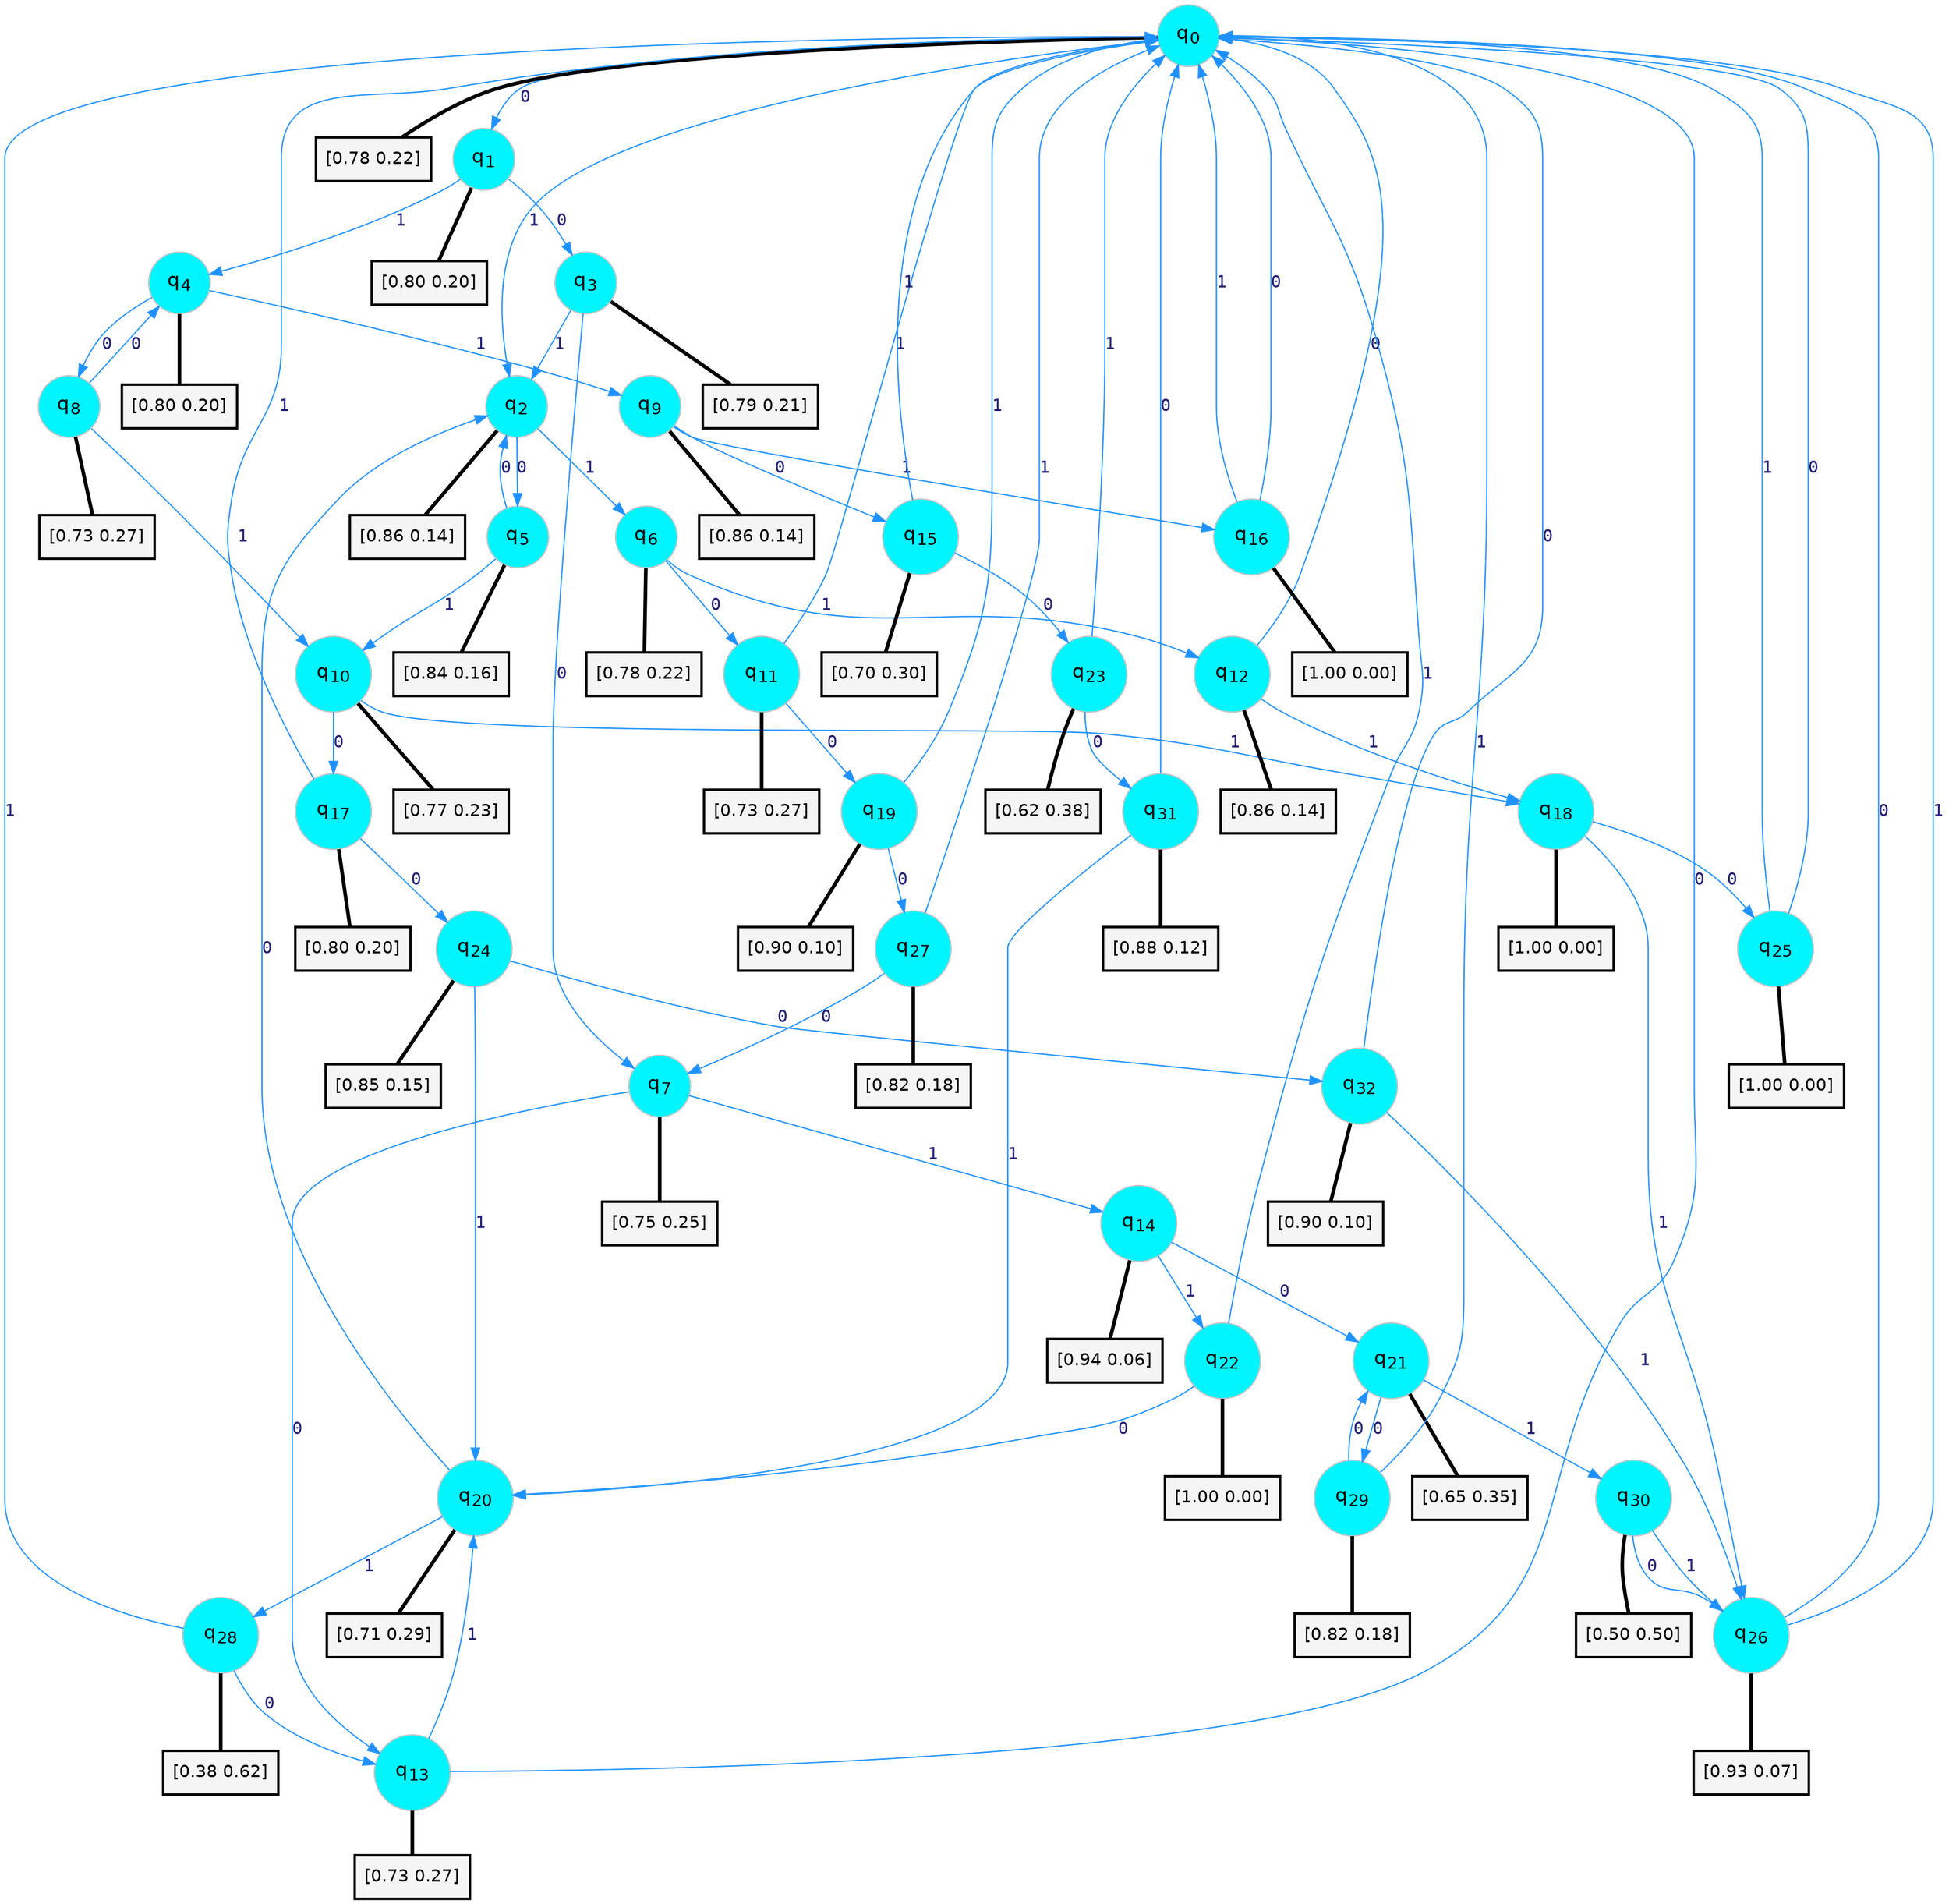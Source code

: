 digraph G {
graph [
bgcolor=transparent, dpi=300, rankdir=TD, size="40,25"];
node [
color=gray, fillcolor=turquoise1, fontcolor=black, fontname=Helvetica, fontsize=16, fontweight=bold, shape=circle, style=filled];
edge [
arrowsize=1, color=dodgerblue1, fontcolor=midnightblue, fontname=courier, fontweight=bold, penwidth=1, style=solid, weight=20];
0[label=<q<SUB>0</SUB>>];
1[label=<q<SUB>1</SUB>>];
2[label=<q<SUB>2</SUB>>];
3[label=<q<SUB>3</SUB>>];
4[label=<q<SUB>4</SUB>>];
5[label=<q<SUB>5</SUB>>];
6[label=<q<SUB>6</SUB>>];
7[label=<q<SUB>7</SUB>>];
8[label=<q<SUB>8</SUB>>];
9[label=<q<SUB>9</SUB>>];
10[label=<q<SUB>10</SUB>>];
11[label=<q<SUB>11</SUB>>];
12[label=<q<SUB>12</SUB>>];
13[label=<q<SUB>13</SUB>>];
14[label=<q<SUB>14</SUB>>];
15[label=<q<SUB>15</SUB>>];
16[label=<q<SUB>16</SUB>>];
17[label=<q<SUB>17</SUB>>];
18[label=<q<SUB>18</SUB>>];
19[label=<q<SUB>19</SUB>>];
20[label=<q<SUB>20</SUB>>];
21[label=<q<SUB>21</SUB>>];
22[label=<q<SUB>22</SUB>>];
23[label=<q<SUB>23</SUB>>];
24[label=<q<SUB>24</SUB>>];
25[label=<q<SUB>25</SUB>>];
26[label=<q<SUB>26</SUB>>];
27[label=<q<SUB>27</SUB>>];
28[label=<q<SUB>28</SUB>>];
29[label=<q<SUB>29</SUB>>];
30[label=<q<SUB>30</SUB>>];
31[label=<q<SUB>31</SUB>>];
32[label=<q<SUB>32</SUB>>];
33[label="[0.78 0.22]", shape=box,fontcolor=black, fontname=Helvetica, fontsize=14, penwidth=2, fillcolor=whitesmoke,color=black];
34[label="[0.80 0.20]", shape=box,fontcolor=black, fontname=Helvetica, fontsize=14, penwidth=2, fillcolor=whitesmoke,color=black];
35[label="[0.86 0.14]", shape=box,fontcolor=black, fontname=Helvetica, fontsize=14, penwidth=2, fillcolor=whitesmoke,color=black];
36[label="[0.79 0.21]", shape=box,fontcolor=black, fontname=Helvetica, fontsize=14, penwidth=2, fillcolor=whitesmoke,color=black];
37[label="[0.80 0.20]", shape=box,fontcolor=black, fontname=Helvetica, fontsize=14, penwidth=2, fillcolor=whitesmoke,color=black];
38[label="[0.84 0.16]", shape=box,fontcolor=black, fontname=Helvetica, fontsize=14, penwidth=2, fillcolor=whitesmoke,color=black];
39[label="[0.78 0.22]", shape=box,fontcolor=black, fontname=Helvetica, fontsize=14, penwidth=2, fillcolor=whitesmoke,color=black];
40[label="[0.75 0.25]", shape=box,fontcolor=black, fontname=Helvetica, fontsize=14, penwidth=2, fillcolor=whitesmoke,color=black];
41[label="[0.73 0.27]", shape=box,fontcolor=black, fontname=Helvetica, fontsize=14, penwidth=2, fillcolor=whitesmoke,color=black];
42[label="[0.86 0.14]", shape=box,fontcolor=black, fontname=Helvetica, fontsize=14, penwidth=2, fillcolor=whitesmoke,color=black];
43[label="[0.77 0.23]", shape=box,fontcolor=black, fontname=Helvetica, fontsize=14, penwidth=2, fillcolor=whitesmoke,color=black];
44[label="[0.73 0.27]", shape=box,fontcolor=black, fontname=Helvetica, fontsize=14, penwidth=2, fillcolor=whitesmoke,color=black];
45[label="[0.86 0.14]", shape=box,fontcolor=black, fontname=Helvetica, fontsize=14, penwidth=2, fillcolor=whitesmoke,color=black];
46[label="[0.73 0.27]", shape=box,fontcolor=black, fontname=Helvetica, fontsize=14, penwidth=2, fillcolor=whitesmoke,color=black];
47[label="[0.94 0.06]", shape=box,fontcolor=black, fontname=Helvetica, fontsize=14, penwidth=2, fillcolor=whitesmoke,color=black];
48[label="[0.70 0.30]", shape=box,fontcolor=black, fontname=Helvetica, fontsize=14, penwidth=2, fillcolor=whitesmoke,color=black];
49[label="[1.00 0.00]", shape=box,fontcolor=black, fontname=Helvetica, fontsize=14, penwidth=2, fillcolor=whitesmoke,color=black];
50[label="[0.80 0.20]", shape=box,fontcolor=black, fontname=Helvetica, fontsize=14, penwidth=2, fillcolor=whitesmoke,color=black];
51[label="[1.00 0.00]", shape=box,fontcolor=black, fontname=Helvetica, fontsize=14, penwidth=2, fillcolor=whitesmoke,color=black];
52[label="[0.90 0.10]", shape=box,fontcolor=black, fontname=Helvetica, fontsize=14, penwidth=2, fillcolor=whitesmoke,color=black];
53[label="[0.71 0.29]", shape=box,fontcolor=black, fontname=Helvetica, fontsize=14, penwidth=2, fillcolor=whitesmoke,color=black];
54[label="[0.65 0.35]", shape=box,fontcolor=black, fontname=Helvetica, fontsize=14, penwidth=2, fillcolor=whitesmoke,color=black];
55[label="[1.00 0.00]", shape=box,fontcolor=black, fontname=Helvetica, fontsize=14, penwidth=2, fillcolor=whitesmoke,color=black];
56[label="[0.62 0.38]", shape=box,fontcolor=black, fontname=Helvetica, fontsize=14, penwidth=2, fillcolor=whitesmoke,color=black];
57[label="[0.85 0.15]", shape=box,fontcolor=black, fontname=Helvetica, fontsize=14, penwidth=2, fillcolor=whitesmoke,color=black];
58[label="[1.00 0.00]", shape=box,fontcolor=black, fontname=Helvetica, fontsize=14, penwidth=2, fillcolor=whitesmoke,color=black];
59[label="[0.93 0.07]", shape=box,fontcolor=black, fontname=Helvetica, fontsize=14, penwidth=2, fillcolor=whitesmoke,color=black];
60[label="[0.82 0.18]", shape=box,fontcolor=black, fontname=Helvetica, fontsize=14, penwidth=2, fillcolor=whitesmoke,color=black];
61[label="[0.38 0.62]", shape=box,fontcolor=black, fontname=Helvetica, fontsize=14, penwidth=2, fillcolor=whitesmoke,color=black];
62[label="[0.82 0.18]", shape=box,fontcolor=black, fontname=Helvetica, fontsize=14, penwidth=2, fillcolor=whitesmoke,color=black];
63[label="[0.50 0.50]", shape=box,fontcolor=black, fontname=Helvetica, fontsize=14, penwidth=2, fillcolor=whitesmoke,color=black];
64[label="[0.88 0.12]", shape=box,fontcolor=black, fontname=Helvetica, fontsize=14, penwidth=2, fillcolor=whitesmoke,color=black];
65[label="[0.90 0.10]", shape=box,fontcolor=black, fontname=Helvetica, fontsize=14, penwidth=2, fillcolor=whitesmoke,color=black];
0->1 [label=0];
0->2 [label=1];
0->33 [arrowhead=none, penwidth=3,color=black];
1->3 [label=0];
1->4 [label=1];
1->34 [arrowhead=none, penwidth=3,color=black];
2->5 [label=0];
2->6 [label=1];
2->35 [arrowhead=none, penwidth=3,color=black];
3->7 [label=0];
3->2 [label=1];
3->36 [arrowhead=none, penwidth=3,color=black];
4->8 [label=0];
4->9 [label=1];
4->37 [arrowhead=none, penwidth=3,color=black];
5->2 [label=0];
5->10 [label=1];
5->38 [arrowhead=none, penwidth=3,color=black];
6->11 [label=0];
6->12 [label=1];
6->39 [arrowhead=none, penwidth=3,color=black];
7->13 [label=0];
7->14 [label=1];
7->40 [arrowhead=none, penwidth=3,color=black];
8->4 [label=0];
8->10 [label=1];
8->41 [arrowhead=none, penwidth=3,color=black];
9->15 [label=0];
9->16 [label=1];
9->42 [arrowhead=none, penwidth=3,color=black];
10->17 [label=0];
10->18 [label=1];
10->43 [arrowhead=none, penwidth=3,color=black];
11->19 [label=0];
11->0 [label=1];
11->44 [arrowhead=none, penwidth=3,color=black];
12->0 [label=0];
12->18 [label=1];
12->45 [arrowhead=none, penwidth=3,color=black];
13->0 [label=0];
13->20 [label=1];
13->46 [arrowhead=none, penwidth=3,color=black];
14->21 [label=0];
14->22 [label=1];
14->47 [arrowhead=none, penwidth=3,color=black];
15->23 [label=0];
15->0 [label=1];
15->48 [arrowhead=none, penwidth=3,color=black];
16->0 [label=0];
16->0 [label=1];
16->49 [arrowhead=none, penwidth=3,color=black];
17->24 [label=0];
17->0 [label=1];
17->50 [arrowhead=none, penwidth=3,color=black];
18->25 [label=0];
18->26 [label=1];
18->51 [arrowhead=none, penwidth=3,color=black];
19->27 [label=0];
19->0 [label=1];
19->52 [arrowhead=none, penwidth=3,color=black];
20->2 [label=0];
20->28 [label=1];
20->53 [arrowhead=none, penwidth=3,color=black];
21->29 [label=0];
21->30 [label=1];
21->54 [arrowhead=none, penwidth=3,color=black];
22->20 [label=0];
22->0 [label=1];
22->55 [arrowhead=none, penwidth=3,color=black];
23->31 [label=0];
23->0 [label=1];
23->56 [arrowhead=none, penwidth=3,color=black];
24->32 [label=0];
24->20 [label=1];
24->57 [arrowhead=none, penwidth=3,color=black];
25->0 [label=0];
25->0 [label=1];
25->58 [arrowhead=none, penwidth=3,color=black];
26->0 [label=0];
26->0 [label=1];
26->59 [arrowhead=none, penwidth=3,color=black];
27->7 [label=0];
27->0 [label=1];
27->60 [arrowhead=none, penwidth=3,color=black];
28->13 [label=0];
28->0 [label=1];
28->61 [arrowhead=none, penwidth=3,color=black];
29->21 [label=0];
29->0 [label=1];
29->62 [arrowhead=none, penwidth=3,color=black];
30->26 [label=0];
30->26 [label=1];
30->63 [arrowhead=none, penwidth=3,color=black];
31->0 [label=0];
31->20 [label=1];
31->64 [arrowhead=none, penwidth=3,color=black];
32->0 [label=0];
32->26 [label=1];
32->65 [arrowhead=none, penwidth=3,color=black];
}
